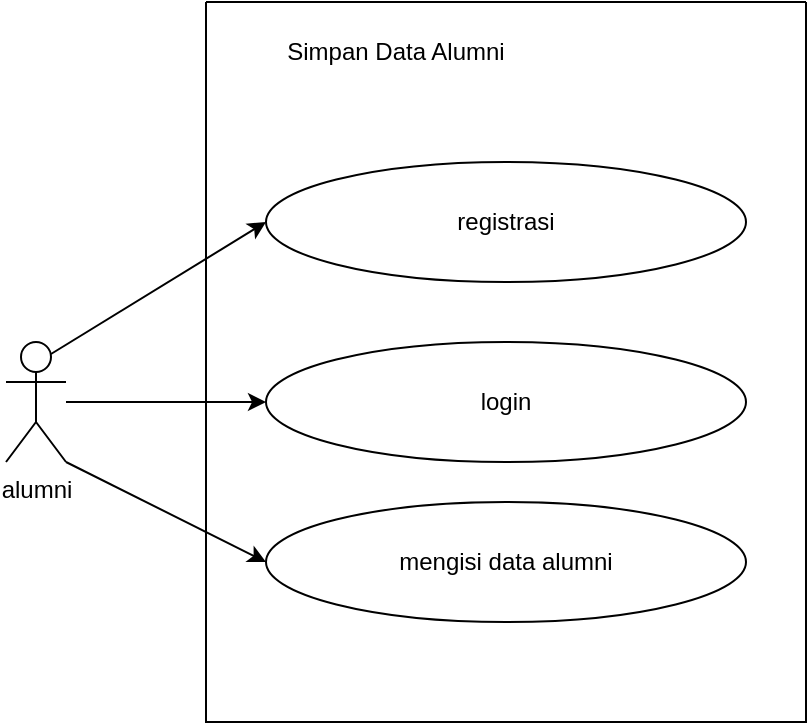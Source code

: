 <mxfile version="20.0.4" type="github">
  <diagram id="IU8xrknCbxoS3MElJnr0" name="Page-1">
    <mxGraphModel dx="828" dy="483" grid="1" gridSize="10" guides="1" tooltips="1" connect="1" arrows="1" fold="1" page="1" pageScale="1" pageWidth="850" pageHeight="1100" math="0" shadow="0">
      <root>
        <mxCell id="0" />
        <mxCell id="1" parent="0" />
        <mxCell id="g_g9T-lzfb4vLyNzol36-1" value="alumni" style="shape=umlActor;verticalLabelPosition=bottom;verticalAlign=top;html=1;outlineConnect=0;" parent="1" vertex="1">
          <mxGeometry x="220" y="250" width="30" height="60" as="geometry" />
        </mxCell>
        <mxCell id="g_g9T-lzfb4vLyNzol36-2" value="registrasi" style="ellipse;whiteSpace=wrap;html=1;" parent="1" vertex="1">
          <mxGeometry x="350" y="160" width="240" height="60" as="geometry" />
        </mxCell>
        <mxCell id="g_g9T-lzfb4vLyNzol36-3" value="login" style="ellipse;whiteSpace=wrap;html=1;" parent="1" vertex="1">
          <mxGeometry x="350" y="250" width="240" height="60" as="geometry" />
        </mxCell>
        <mxCell id="g_g9T-lzfb4vLyNzol36-4" value="mengisi data alumni" style="ellipse;whiteSpace=wrap;html=1;" parent="1" vertex="1">
          <mxGeometry x="350" y="330" width="240" height="60" as="geometry" />
        </mxCell>
        <mxCell id="g_g9T-lzfb4vLyNzol36-5" value="" style="swimlane;startSize=0;" parent="1" vertex="1">
          <mxGeometry x="320" y="80" width="300" height="360" as="geometry" />
        </mxCell>
        <mxCell id="g_g9T-lzfb4vLyNzol36-11" value="Simpan Data Alumni" style="text;html=1;strokeColor=none;fillColor=none;align=center;verticalAlign=middle;whiteSpace=wrap;rounded=0;" parent="g_g9T-lzfb4vLyNzol36-5" vertex="1">
          <mxGeometry x="30" y="10" width="130" height="30" as="geometry" />
        </mxCell>
        <mxCell id="g_g9T-lzfb4vLyNzol36-8" value="" style="endArrow=classic;html=1;rounded=0;exitX=0.75;exitY=0.1;exitDx=0;exitDy=0;exitPerimeter=0;entryX=0;entryY=0.5;entryDx=0;entryDy=0;" parent="1" source="g_g9T-lzfb4vLyNzol36-1" target="g_g9T-lzfb4vLyNzol36-2" edge="1">
          <mxGeometry width="50" height="50" relative="1" as="geometry">
            <mxPoint x="390" y="270" as="sourcePoint" />
            <mxPoint x="440" y="220" as="targetPoint" />
          </mxGeometry>
        </mxCell>
        <mxCell id="g_g9T-lzfb4vLyNzol36-9" value="" style="endArrow=classic;html=1;rounded=0;entryX=0;entryY=0.5;entryDx=0;entryDy=0;" parent="1" source="g_g9T-lzfb4vLyNzol36-1" target="g_g9T-lzfb4vLyNzol36-3" edge="1">
          <mxGeometry width="50" height="50" relative="1" as="geometry">
            <mxPoint x="390" y="270" as="sourcePoint" />
            <mxPoint x="440" y="220" as="targetPoint" />
          </mxGeometry>
        </mxCell>
        <mxCell id="g_g9T-lzfb4vLyNzol36-10" value="" style="endArrow=classic;html=1;rounded=0;exitX=1;exitY=1;exitDx=0;exitDy=0;exitPerimeter=0;entryX=0;entryY=0.5;entryDx=0;entryDy=0;" parent="1" source="g_g9T-lzfb4vLyNzol36-1" target="g_g9T-lzfb4vLyNzol36-4" edge="1">
          <mxGeometry width="50" height="50" relative="1" as="geometry">
            <mxPoint x="390" y="270" as="sourcePoint" />
            <mxPoint x="440" y="220" as="targetPoint" />
          </mxGeometry>
        </mxCell>
      </root>
    </mxGraphModel>
  </diagram>
</mxfile>
